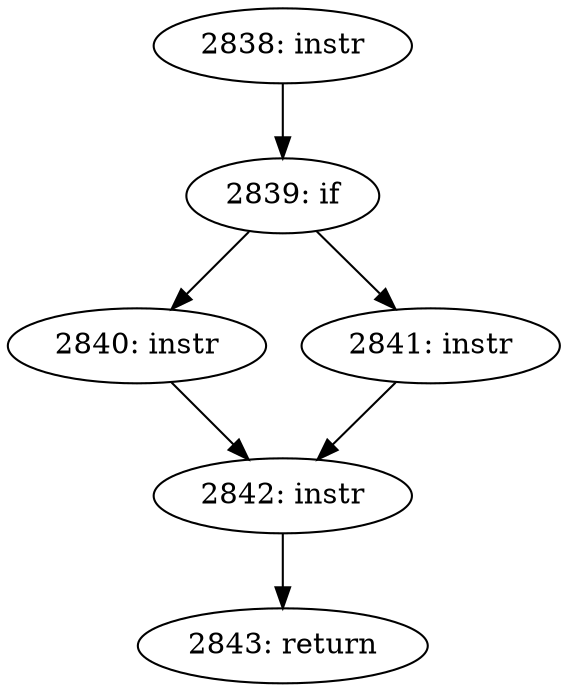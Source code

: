 digraph CFG_tcp_moderate_cwnd {
2838 [label="2838: instr"]
	2838 -> 2839
2839 [label="2839: if"]
	2839 -> 2840
	2839 -> 2841
2840 [label="2840: instr"]
	2840 -> 2842
2841 [label="2841: instr"]
	2841 -> 2842
2842 [label="2842: instr"]
	2842 -> 2843
2843 [label="2843: return"]
	
}

